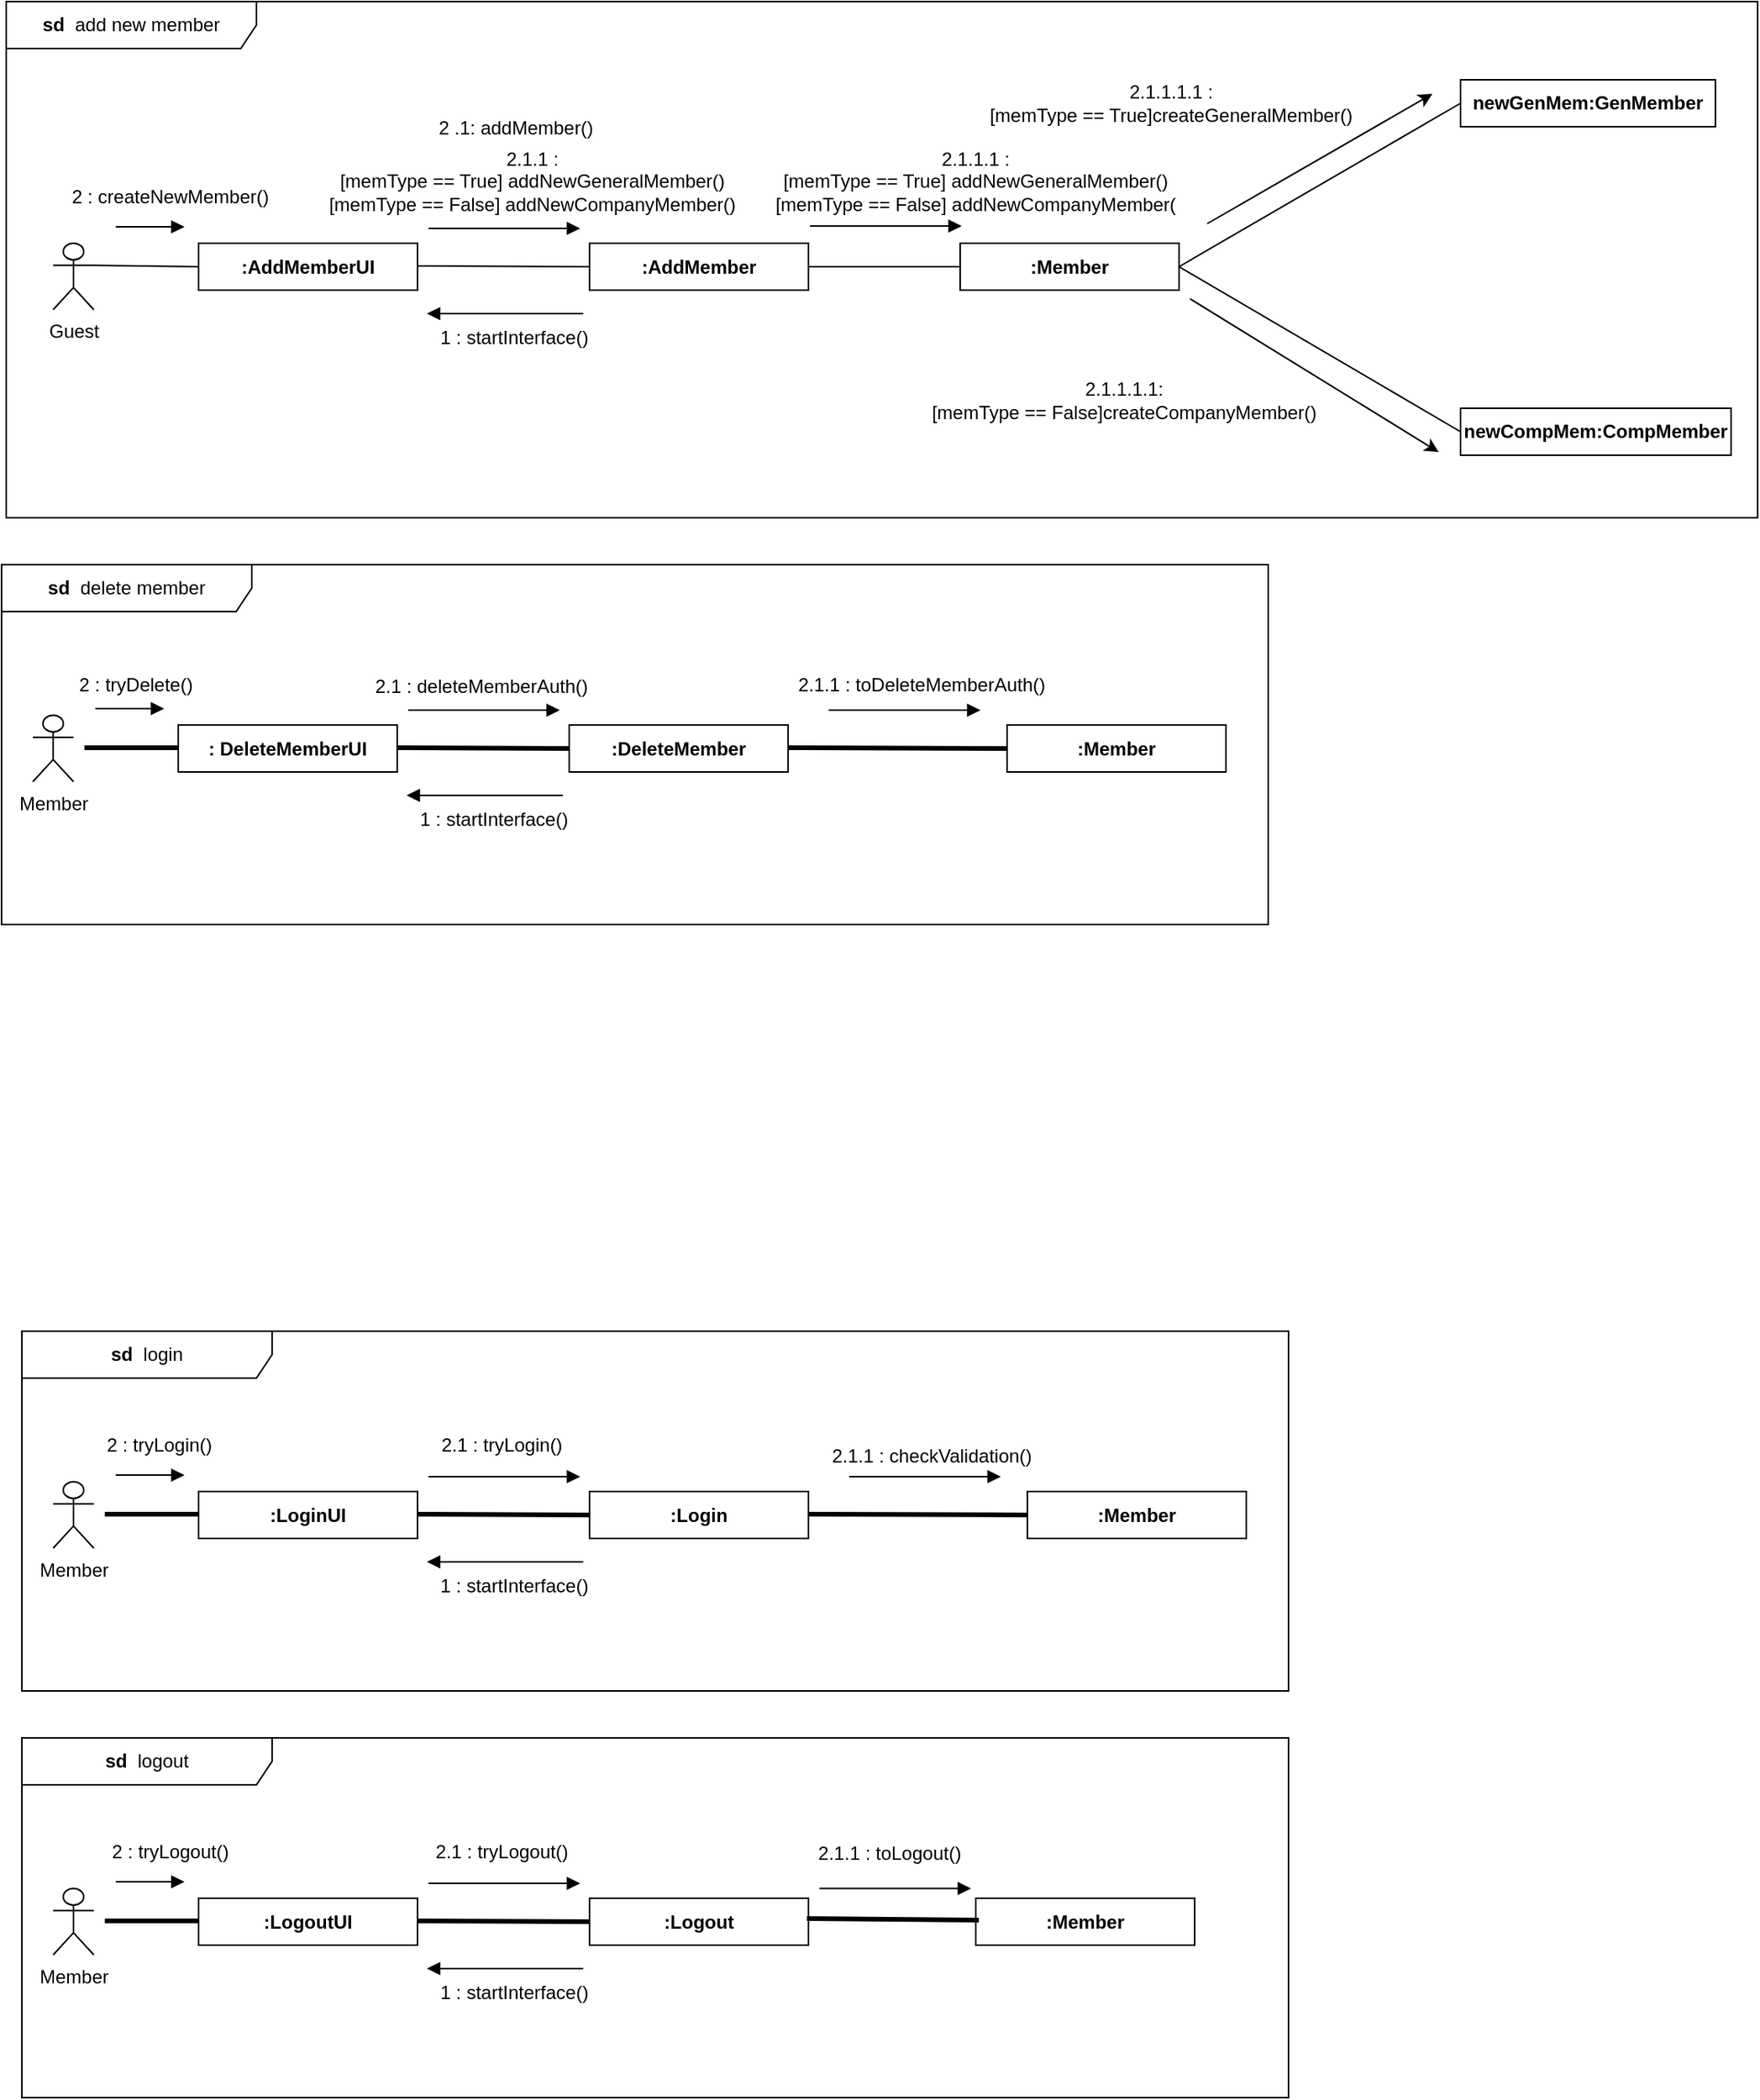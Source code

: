<mxfile version="21.2.8" type="device">
  <diagram name="페이지-1" id="gXcB5Lyos5XIqy0Nvv86">
    <mxGraphModel dx="1194" dy="674" grid="1" gridSize="10" guides="1" tooltips="1" connect="1" arrows="1" fold="1" page="1" pageScale="1" pageWidth="1169" pageHeight="827" math="0" shadow="0">
      <root>
        <mxCell id="0" />
        <mxCell id="1" parent="0" />
        <mxCell id="bPdfdv-mbBdxf3hqXRl3-1" value="&lt;b&gt;sd&amp;nbsp; &lt;/b&gt;add new member" style="shape=umlFrame;whiteSpace=wrap;html=1;pointerEvents=0;recursiveResize=0;container=1;collapsible=0;width=160;" parent="1" vertex="1">
          <mxGeometry x="20" y="10" width="1120" height="330" as="geometry" />
        </mxCell>
        <mxCell id="bPdfdv-mbBdxf3hqXRl3-2" value="Guest" style="shape=umlActor;verticalLabelPosition=bottom;verticalAlign=top;html=1;outlineConnect=0;" parent="bPdfdv-mbBdxf3hqXRl3-1" vertex="1">
          <mxGeometry x="30" y="154.5" width="26" height="42.5" as="geometry" />
        </mxCell>
        <mxCell id="bPdfdv-mbBdxf3hqXRl3-3" value=":AddMemberUI" style="fontStyle=1;whiteSpace=wrap;html=1;" parent="bPdfdv-mbBdxf3hqXRl3-1" vertex="1">
          <mxGeometry x="123" y="154.5" width="140" height="30" as="geometry" />
        </mxCell>
        <mxCell id="bPdfdv-mbBdxf3hqXRl3-4" value=":Member" style="fontStyle=1;whiteSpace=wrap;html=1;" parent="bPdfdv-mbBdxf3hqXRl3-1" vertex="1">
          <mxGeometry x="610" y="154.5" width="140" height="30" as="geometry" />
        </mxCell>
        <mxCell id="bPdfdv-mbBdxf3hqXRl3-5" value=":AddMember" style="fontStyle=1;whiteSpace=wrap;html=1;" parent="bPdfdv-mbBdxf3hqXRl3-1" vertex="1">
          <mxGeometry x="373" y="154.5" width="140" height="30" as="geometry" />
        </mxCell>
        <mxCell id="bPdfdv-mbBdxf3hqXRl3-6" value="newCompMem:CompMember" style="fontStyle=1;whiteSpace=wrap;html=1;" parent="bPdfdv-mbBdxf3hqXRl3-1" vertex="1">
          <mxGeometry x="930" y="260" width="173" height="30" as="geometry" />
        </mxCell>
        <mxCell id="bPdfdv-mbBdxf3hqXRl3-7" value="" style="html=1;verticalAlign=bottom;labelBackgroundColor=none;endArrow=block;endFill=1;rounded=0;" parent="bPdfdv-mbBdxf3hqXRl3-1" edge="1">
          <mxGeometry width="160" relative="1" as="geometry">
            <mxPoint x="70" y="144" as="sourcePoint" />
            <mxPoint x="114" y="144" as="targetPoint" />
          </mxGeometry>
        </mxCell>
        <mxCell id="bPdfdv-mbBdxf3hqXRl3-8" value="" style="html=1;verticalAlign=bottom;labelBackgroundColor=none;endArrow=block;endFill=1;rounded=0;" parent="bPdfdv-mbBdxf3hqXRl3-1" edge="1">
          <mxGeometry width="160" relative="1" as="geometry">
            <mxPoint x="270" y="145" as="sourcePoint" />
            <mxPoint x="367" y="145" as="targetPoint" />
          </mxGeometry>
        </mxCell>
        <mxCell id="bPdfdv-mbBdxf3hqXRl3-9" value="" style="html=1;verticalAlign=bottom;labelBackgroundColor=none;endArrow=block;endFill=1;rounded=0;" parent="bPdfdv-mbBdxf3hqXRl3-1" edge="1">
          <mxGeometry width="160" relative="1" as="geometry">
            <mxPoint x="369" y="199.5" as="sourcePoint" />
            <mxPoint x="269" y="199.5" as="targetPoint" />
          </mxGeometry>
        </mxCell>
        <mxCell id="bPdfdv-mbBdxf3hqXRl3-10" value="1 : startInterface()" style="text;html=1;strokeColor=none;fillColor=none;align=center;verticalAlign=middle;whiteSpace=wrap;rounded=0;" parent="bPdfdv-mbBdxf3hqXRl3-1" vertex="1">
          <mxGeometry x="250" y="199.5" width="150" height="30" as="geometry" />
        </mxCell>
        <mxCell id="bPdfdv-mbBdxf3hqXRl3-11" value="2 : createNewMember()" style="text;html=1;strokeColor=none;fillColor=none;align=center;verticalAlign=middle;whiteSpace=wrap;rounded=0;" parent="bPdfdv-mbBdxf3hqXRl3-1" vertex="1">
          <mxGeometry x="30" y="109.5" width="150" height="30" as="geometry" />
        </mxCell>
        <mxCell id="bPdfdv-mbBdxf3hqXRl3-12" value="2.1.1 : &lt;br&gt;[memType == True] addNewGeneralMember()&lt;br&gt;[memType == False] addNewCompanyMember()" style="text;html=1;strokeColor=none;fillColor=none;align=center;verticalAlign=middle;whiteSpace=wrap;rounded=0;" parent="bPdfdv-mbBdxf3hqXRl3-1" vertex="1">
          <mxGeometry x="203" y="100" width="267" height="30" as="geometry" />
        </mxCell>
        <mxCell id="bPdfdv-mbBdxf3hqXRl3-13" value="2.1.1.1.1 : &lt;br&gt;[memType == True]createGeneralMember()" style="text;html=1;strokeColor=none;fillColor=none;align=center;verticalAlign=middle;whiteSpace=wrap;rounded=0;" parent="bPdfdv-mbBdxf3hqXRl3-1" vertex="1">
          <mxGeometry x="620" y="50" width="250" height="30" as="geometry" />
        </mxCell>
        <mxCell id="bPdfdv-mbBdxf3hqXRl3-14" value="" style="endArrow=none;html=1;rounded=0;entryX=0;entryY=0.5;entryDx=0;entryDy=0;exitX=1;exitY=0.333;exitDx=0;exitDy=0;exitPerimeter=0;" parent="bPdfdv-mbBdxf3hqXRl3-1" source="bPdfdv-mbBdxf3hqXRl3-2" target="bPdfdv-mbBdxf3hqXRl3-3" edge="1">
          <mxGeometry width="50" height="50" relative="1" as="geometry">
            <mxPoint x="83" y="172" as="sourcePoint" />
            <mxPoint x="113" y="152" as="targetPoint" />
          </mxGeometry>
        </mxCell>
        <mxCell id="bPdfdv-mbBdxf3hqXRl3-15" value="" style="endArrow=none;html=1;rounded=0;entryX=0;entryY=0.5;entryDx=0;entryDy=0;exitX=1;exitY=0.333;exitDx=0;exitDy=0;exitPerimeter=0;" parent="bPdfdv-mbBdxf3hqXRl3-1" target="bPdfdv-mbBdxf3hqXRl3-5" edge="1">
          <mxGeometry width="50" height="50" relative="1" as="geometry">
            <mxPoint x="263" y="169" as="sourcePoint" />
            <mxPoint x="330" y="170" as="targetPoint" />
          </mxGeometry>
        </mxCell>
        <mxCell id="bPdfdv-mbBdxf3hqXRl3-16" value="" style="endArrow=none;html=1;rounded=0;entryX=0;entryY=0.5;entryDx=0;entryDy=0;exitX=1;exitY=0.5;exitDx=0;exitDy=0;" parent="bPdfdv-mbBdxf3hqXRl3-1" source="bPdfdv-mbBdxf3hqXRl3-5" target="bPdfdv-mbBdxf3hqXRl3-4" edge="1">
          <mxGeometry width="50" height="50" relative="1" as="geometry">
            <mxPoint x="533" y="169" as="sourcePoint" />
            <mxPoint x="600" y="170" as="targetPoint" />
          </mxGeometry>
        </mxCell>
        <mxCell id="bPdfdv-mbBdxf3hqXRl3-17" value="newGenMem:GenMember" style="fontStyle=1;whiteSpace=wrap;html=1;" parent="bPdfdv-mbBdxf3hqXRl3-1" vertex="1">
          <mxGeometry x="930" y="50" width="163" height="30" as="geometry" />
        </mxCell>
        <mxCell id="bPdfdv-mbBdxf3hqXRl3-18" value="" style="endArrow=none;html=1;rounded=0;exitX=1;exitY=0.5;exitDx=0;exitDy=0;entryX=0;entryY=0.5;entryDx=0;entryDy=0;" parent="bPdfdv-mbBdxf3hqXRl3-1" source="bPdfdv-mbBdxf3hqXRl3-4" target="bPdfdv-mbBdxf3hqXRl3-17" edge="1">
          <mxGeometry width="50" height="50" relative="1" as="geometry">
            <mxPoint x="713" y="184.5" as="sourcePoint" />
            <mxPoint x="713" y="271.5" as="targetPoint" />
          </mxGeometry>
        </mxCell>
        <mxCell id="bPdfdv-mbBdxf3hqXRl3-19" value="" style="endArrow=none;html=1;rounded=0;exitX=1;exitY=0.5;exitDx=0;exitDy=0;entryX=0;entryY=0.5;entryDx=0;entryDy=0;" parent="bPdfdv-mbBdxf3hqXRl3-1" source="bPdfdv-mbBdxf3hqXRl3-4" target="bPdfdv-mbBdxf3hqXRl3-6" edge="1">
          <mxGeometry width="50" height="50" relative="1" as="geometry">
            <mxPoint x="824" y="294.5" as="sourcePoint" />
            <mxPoint x="920" y="294.5" as="targetPoint" />
          </mxGeometry>
        </mxCell>
        <mxCell id="bPdfdv-mbBdxf3hqXRl3-20" value="2.1.1.1 : &lt;br&gt;[memType == True] addNewGeneralMember()&lt;br style=&quot;border-color: var(--border-color);&quot;&gt;[memType == False] addNewCompanyMember(" style="text;html=1;strokeColor=none;fillColor=none;align=center;verticalAlign=middle;whiteSpace=wrap;rounded=0;" parent="bPdfdv-mbBdxf3hqXRl3-1" vertex="1">
          <mxGeometry x="470" y="100" width="300" height="30" as="geometry" />
        </mxCell>
        <mxCell id="bPdfdv-mbBdxf3hqXRl3-21" value="" style="endArrow=classic;html=1;rounded=0;exitX=1;exitY=0.5;exitDx=0;exitDy=0;" parent="bPdfdv-mbBdxf3hqXRl3-1" edge="1">
          <mxGeometry width="50" height="50" relative="1" as="geometry">
            <mxPoint x="768" y="142" as="sourcePoint" />
            <mxPoint x="912" y="59" as="targetPoint" />
          </mxGeometry>
        </mxCell>
        <mxCell id="bPdfdv-mbBdxf3hqXRl3-22" value="" style="endArrow=classic;html=1;rounded=0;entryX=0;entryY=0.5;entryDx=0;entryDy=0;" parent="bPdfdv-mbBdxf3hqXRl3-1" edge="1">
          <mxGeometry width="50" height="50" relative="1" as="geometry">
            <mxPoint x="757" y="190" as="sourcePoint" />
            <mxPoint x="916" y="288" as="targetPoint" />
          </mxGeometry>
        </mxCell>
        <mxCell id="bPdfdv-mbBdxf3hqXRl3-23" value="2.1.1.1.1: &lt;br&gt;[memType == False]createCompanyMember()" style="text;html=1;strokeColor=none;fillColor=none;align=center;verticalAlign=middle;whiteSpace=wrap;rounded=0;" parent="bPdfdv-mbBdxf3hqXRl3-1" vertex="1">
          <mxGeometry x="590" y="240" width="250" height="30" as="geometry" />
        </mxCell>
        <mxCell id="bPdfdv-mbBdxf3hqXRl3-24" value="" style="html=1;verticalAlign=bottom;labelBackgroundColor=none;endArrow=block;endFill=1;rounded=0;" parent="bPdfdv-mbBdxf3hqXRl3-1" edge="1">
          <mxGeometry width="160" relative="1" as="geometry">
            <mxPoint x="514" y="143.5" as="sourcePoint" />
            <mxPoint x="611" y="143.5" as="targetPoint" />
          </mxGeometry>
        </mxCell>
        <mxCell id="jLVkTdFOZGAqYjLsURqS-8" value="2 .1: addMember()" style="text;html=1;strokeColor=none;fillColor=none;align=center;verticalAlign=middle;whiteSpace=wrap;rounded=0;" vertex="1" parent="bPdfdv-mbBdxf3hqXRl3-1">
          <mxGeometry x="251" y="66" width="150" height="30" as="geometry" />
        </mxCell>
        <mxCell id="bPdfdv-mbBdxf3hqXRl3-25" value="&lt;b&gt;sd&amp;nbsp; &lt;/b&gt;delete member" style="shape=umlFrame;whiteSpace=wrap;html=1;pointerEvents=0;recursiveResize=0;container=1;collapsible=0;width=160;" parent="1" vertex="1">
          <mxGeometry x="17" y="370" width="810" height="230" as="geometry" />
        </mxCell>
        <mxCell id="bPdfdv-mbBdxf3hqXRl3-26" value="Member" style="shape=umlActor;verticalLabelPosition=bottom;verticalAlign=top;html=1;outlineConnect=0;" parent="bPdfdv-mbBdxf3hqXRl3-25" vertex="1">
          <mxGeometry x="20" y="96.25" width="26" height="42.5" as="geometry" />
        </mxCell>
        <mxCell id="bPdfdv-mbBdxf3hqXRl3-27" value=": DeleteMemberUI" style="fontStyle=1;whiteSpace=wrap;html=1;" parent="bPdfdv-mbBdxf3hqXRl3-25" vertex="1">
          <mxGeometry x="113" y="102.5" width="140" height="30" as="geometry" />
        </mxCell>
        <mxCell id="bPdfdv-mbBdxf3hqXRl3-28" value=":Member" style="fontStyle=1;whiteSpace=wrap;html=1;" parent="bPdfdv-mbBdxf3hqXRl3-25" vertex="1">
          <mxGeometry x="643" y="102.5" width="140" height="30" as="geometry" />
        </mxCell>
        <mxCell id="bPdfdv-mbBdxf3hqXRl3-29" value=":DeleteMember" style="fontStyle=1;whiteSpace=wrap;html=1;" parent="bPdfdv-mbBdxf3hqXRl3-25" vertex="1">
          <mxGeometry x="363" y="102.5" width="140" height="30" as="geometry" />
        </mxCell>
        <mxCell id="bPdfdv-mbBdxf3hqXRl3-30" value="" style="endArrow=none;startArrow=none;endFill=0;startFill=0;endSize=8;html=1;verticalAlign=bottom;labelBackgroundColor=none;strokeWidth=3;rounded=0;" parent="bPdfdv-mbBdxf3hqXRl3-25" edge="1">
          <mxGeometry width="160" relative="1" as="geometry">
            <mxPoint x="53" y="117" as="sourcePoint" />
            <mxPoint x="113" y="117" as="targetPoint" />
          </mxGeometry>
        </mxCell>
        <mxCell id="bPdfdv-mbBdxf3hqXRl3-31" value="" style="endArrow=none;startArrow=none;endFill=0;startFill=0;endSize=8;html=1;verticalAlign=bottom;labelBackgroundColor=none;strokeWidth=3;rounded=0;entryX=0;entryY=0.5;entryDx=0;entryDy=0;" parent="bPdfdv-mbBdxf3hqXRl3-25" target="bPdfdv-mbBdxf3hqXRl3-29" edge="1">
          <mxGeometry width="160" relative="1" as="geometry">
            <mxPoint x="253" y="117" as="sourcePoint" />
            <mxPoint x="360" y="117" as="targetPoint" />
          </mxGeometry>
        </mxCell>
        <mxCell id="bPdfdv-mbBdxf3hqXRl3-32" value="" style="endArrow=none;startArrow=none;endFill=0;startFill=0;endSize=8;html=1;verticalAlign=bottom;labelBackgroundColor=none;strokeWidth=3;rounded=0;entryX=0;entryY=0.5;entryDx=0;entryDy=0;" parent="bPdfdv-mbBdxf3hqXRl3-25" target="bPdfdv-mbBdxf3hqXRl3-28" edge="1">
          <mxGeometry width="160" relative="1" as="geometry">
            <mxPoint x="503" y="117" as="sourcePoint" />
            <mxPoint x="610" y="120" as="targetPoint" />
          </mxGeometry>
        </mxCell>
        <mxCell id="bPdfdv-mbBdxf3hqXRl3-33" value="" style="html=1;verticalAlign=bottom;labelBackgroundColor=none;endArrow=block;endFill=1;rounded=0;" parent="bPdfdv-mbBdxf3hqXRl3-25" edge="1">
          <mxGeometry width="160" relative="1" as="geometry">
            <mxPoint x="60" y="92" as="sourcePoint" />
            <mxPoint x="104" y="92" as="targetPoint" />
          </mxGeometry>
        </mxCell>
        <mxCell id="bPdfdv-mbBdxf3hqXRl3-34" value="" style="html=1;verticalAlign=bottom;labelBackgroundColor=none;endArrow=block;endFill=1;rounded=0;" parent="bPdfdv-mbBdxf3hqXRl3-25" edge="1">
          <mxGeometry width="160" relative="1" as="geometry">
            <mxPoint x="260" y="93" as="sourcePoint" />
            <mxPoint x="357" y="93" as="targetPoint" />
          </mxGeometry>
        </mxCell>
        <mxCell id="bPdfdv-mbBdxf3hqXRl3-35" value="" style="html=1;verticalAlign=bottom;labelBackgroundColor=none;endArrow=block;endFill=1;rounded=0;" parent="bPdfdv-mbBdxf3hqXRl3-25" edge="1">
          <mxGeometry width="160" relative="1" as="geometry">
            <mxPoint x="529" y="93" as="sourcePoint" />
            <mxPoint x="626" y="93" as="targetPoint" />
          </mxGeometry>
        </mxCell>
        <mxCell id="bPdfdv-mbBdxf3hqXRl3-36" value="" style="html=1;verticalAlign=bottom;labelBackgroundColor=none;endArrow=block;endFill=1;rounded=0;" parent="bPdfdv-mbBdxf3hqXRl3-25" edge="1">
          <mxGeometry width="160" relative="1" as="geometry">
            <mxPoint x="359" y="147.5" as="sourcePoint" />
            <mxPoint x="259" y="147.5" as="targetPoint" />
          </mxGeometry>
        </mxCell>
        <mxCell id="bPdfdv-mbBdxf3hqXRl3-37" value="1 : startInterface()" style="text;html=1;strokeColor=none;fillColor=none;align=center;verticalAlign=middle;whiteSpace=wrap;rounded=0;" parent="bPdfdv-mbBdxf3hqXRl3-25" vertex="1">
          <mxGeometry x="240" y="147.5" width="150" height="30" as="geometry" />
        </mxCell>
        <mxCell id="bPdfdv-mbBdxf3hqXRl3-38" value="2 : tryDelete()" style="text;html=1;strokeColor=none;fillColor=none;align=center;verticalAlign=middle;whiteSpace=wrap;rounded=0;" parent="bPdfdv-mbBdxf3hqXRl3-25" vertex="1">
          <mxGeometry x="11" y="61.5" width="150" height="30" as="geometry" />
        </mxCell>
        <mxCell id="bPdfdv-mbBdxf3hqXRl3-39" value="2.1 : deleteMemberAuth()" style="text;html=1;strokeColor=none;fillColor=none;align=center;verticalAlign=middle;whiteSpace=wrap;rounded=0;" parent="bPdfdv-mbBdxf3hqXRl3-25" vertex="1">
          <mxGeometry x="232" y="62.5" width="150" height="30" as="geometry" />
        </mxCell>
        <mxCell id="bPdfdv-mbBdxf3hqXRl3-40" value="2.1.1 : toDeleteMemberAuth()" style="text;html=1;strokeColor=none;fillColor=none;align=center;verticalAlign=middle;whiteSpace=wrap;rounded=0;" parent="bPdfdv-mbBdxf3hqXRl3-25" vertex="1">
          <mxGeometry x="507" y="61.5" width="163" height="30" as="geometry" />
        </mxCell>
        <mxCell id="bPdfdv-mbBdxf3hqXRl3-41" value="&lt;b&gt;sd&amp;nbsp; &lt;/b&gt;login" style="shape=umlFrame;whiteSpace=wrap;html=1;pointerEvents=0;recursiveResize=0;container=1;collapsible=0;width=160;" parent="1" vertex="1">
          <mxGeometry x="30" y="860" width="810" height="230" as="geometry" />
        </mxCell>
        <mxCell id="bPdfdv-mbBdxf3hqXRl3-42" value="Member" style="shape=umlActor;verticalLabelPosition=bottom;verticalAlign=top;html=1;outlineConnect=0;" parent="bPdfdv-mbBdxf3hqXRl3-41" vertex="1">
          <mxGeometry x="20" y="96.25" width="26" height="42.5" as="geometry" />
        </mxCell>
        <mxCell id="bPdfdv-mbBdxf3hqXRl3-43" value=":LoginUI" style="fontStyle=1;whiteSpace=wrap;html=1;" parent="bPdfdv-mbBdxf3hqXRl3-41" vertex="1">
          <mxGeometry x="113" y="102.5" width="140" height="30" as="geometry" />
        </mxCell>
        <mxCell id="bPdfdv-mbBdxf3hqXRl3-44" value=":Member" style="fontStyle=1;whiteSpace=wrap;html=1;" parent="bPdfdv-mbBdxf3hqXRl3-41" vertex="1">
          <mxGeometry x="643" y="102.5" width="140" height="30" as="geometry" />
        </mxCell>
        <mxCell id="bPdfdv-mbBdxf3hqXRl3-45" value=":Login" style="fontStyle=1;whiteSpace=wrap;html=1;" parent="bPdfdv-mbBdxf3hqXRl3-41" vertex="1">
          <mxGeometry x="363" y="102.5" width="140" height="30" as="geometry" />
        </mxCell>
        <mxCell id="bPdfdv-mbBdxf3hqXRl3-46" value="" style="endArrow=none;startArrow=none;endFill=0;startFill=0;endSize=8;html=1;verticalAlign=bottom;labelBackgroundColor=none;strokeWidth=3;rounded=0;" parent="bPdfdv-mbBdxf3hqXRl3-41" edge="1">
          <mxGeometry width="160" relative="1" as="geometry">
            <mxPoint x="53" y="117" as="sourcePoint" />
            <mxPoint x="113" y="117" as="targetPoint" />
          </mxGeometry>
        </mxCell>
        <mxCell id="bPdfdv-mbBdxf3hqXRl3-47" value="" style="endArrow=none;startArrow=none;endFill=0;startFill=0;endSize=8;html=1;verticalAlign=bottom;labelBackgroundColor=none;strokeWidth=3;rounded=0;entryX=0;entryY=0.5;entryDx=0;entryDy=0;" parent="bPdfdv-mbBdxf3hqXRl3-41" target="bPdfdv-mbBdxf3hqXRl3-45" edge="1">
          <mxGeometry width="160" relative="1" as="geometry">
            <mxPoint x="253" y="117" as="sourcePoint" />
            <mxPoint x="360" y="117" as="targetPoint" />
          </mxGeometry>
        </mxCell>
        <mxCell id="bPdfdv-mbBdxf3hqXRl3-48" value="" style="endArrow=none;startArrow=none;endFill=0;startFill=0;endSize=8;html=1;verticalAlign=bottom;labelBackgroundColor=none;strokeWidth=3;rounded=0;entryX=0;entryY=0.5;entryDx=0;entryDy=0;" parent="bPdfdv-mbBdxf3hqXRl3-41" target="bPdfdv-mbBdxf3hqXRl3-44" edge="1">
          <mxGeometry width="160" relative="1" as="geometry">
            <mxPoint x="503" y="117" as="sourcePoint" />
            <mxPoint x="610" y="120" as="targetPoint" />
          </mxGeometry>
        </mxCell>
        <mxCell id="bPdfdv-mbBdxf3hqXRl3-49" value="" style="html=1;verticalAlign=bottom;labelBackgroundColor=none;endArrow=block;endFill=1;rounded=0;" parent="bPdfdv-mbBdxf3hqXRl3-41" edge="1">
          <mxGeometry width="160" relative="1" as="geometry">
            <mxPoint x="60" y="92" as="sourcePoint" />
            <mxPoint x="104" y="92" as="targetPoint" />
          </mxGeometry>
        </mxCell>
        <mxCell id="bPdfdv-mbBdxf3hqXRl3-50" value="" style="html=1;verticalAlign=bottom;labelBackgroundColor=none;endArrow=block;endFill=1;rounded=0;" parent="bPdfdv-mbBdxf3hqXRl3-41" edge="1">
          <mxGeometry width="160" relative="1" as="geometry">
            <mxPoint x="260" y="93" as="sourcePoint" />
            <mxPoint x="357" y="93" as="targetPoint" />
          </mxGeometry>
        </mxCell>
        <mxCell id="bPdfdv-mbBdxf3hqXRl3-51" value="" style="html=1;verticalAlign=bottom;labelBackgroundColor=none;endArrow=block;endFill=1;rounded=0;" parent="bPdfdv-mbBdxf3hqXRl3-41" edge="1">
          <mxGeometry width="160" relative="1" as="geometry">
            <mxPoint x="529" y="93" as="sourcePoint" />
            <mxPoint x="626" y="93" as="targetPoint" />
          </mxGeometry>
        </mxCell>
        <mxCell id="bPdfdv-mbBdxf3hqXRl3-52" value="" style="html=1;verticalAlign=bottom;labelBackgroundColor=none;endArrow=block;endFill=1;rounded=0;" parent="bPdfdv-mbBdxf3hqXRl3-41" edge="1">
          <mxGeometry width="160" relative="1" as="geometry">
            <mxPoint x="359" y="147.5" as="sourcePoint" />
            <mxPoint x="259" y="147.5" as="targetPoint" />
          </mxGeometry>
        </mxCell>
        <mxCell id="bPdfdv-mbBdxf3hqXRl3-53" value="1 : startInterface()" style="text;html=1;strokeColor=none;fillColor=none;align=center;verticalAlign=middle;whiteSpace=wrap;rounded=0;" parent="bPdfdv-mbBdxf3hqXRl3-41" vertex="1">
          <mxGeometry x="240" y="147.5" width="150" height="30" as="geometry" />
        </mxCell>
        <mxCell id="bPdfdv-mbBdxf3hqXRl3-54" value="2 : tryLogin()" style="text;html=1;strokeColor=none;fillColor=none;align=center;verticalAlign=middle;whiteSpace=wrap;rounded=0;" parent="bPdfdv-mbBdxf3hqXRl3-41" vertex="1">
          <mxGeometry x="13" y="57.5" width="150" height="30" as="geometry" />
        </mxCell>
        <mxCell id="bPdfdv-mbBdxf3hqXRl3-55" value="2.1 : tryLogin()" style="text;html=1;strokeColor=none;fillColor=none;align=center;verticalAlign=middle;whiteSpace=wrap;rounded=0;" parent="bPdfdv-mbBdxf3hqXRl3-41" vertex="1">
          <mxGeometry x="232" y="57.5" width="150" height="30" as="geometry" />
        </mxCell>
        <mxCell id="bPdfdv-mbBdxf3hqXRl3-56" value="2.1.1 : checkValidation()" style="text;html=1;strokeColor=none;fillColor=none;align=center;verticalAlign=middle;whiteSpace=wrap;rounded=0;" parent="bPdfdv-mbBdxf3hqXRl3-41" vertex="1">
          <mxGeometry x="507" y="64.5" width="150" height="30" as="geometry" />
        </mxCell>
        <mxCell id="bPdfdv-mbBdxf3hqXRl3-57" value="&lt;b&gt;sd&amp;nbsp;&lt;/b&gt; logout" style="shape=umlFrame;whiteSpace=wrap;html=1;pointerEvents=0;recursiveResize=0;container=1;collapsible=0;width=160;" parent="1" vertex="1">
          <mxGeometry x="30" y="1120" width="810" height="230" as="geometry" />
        </mxCell>
        <mxCell id="bPdfdv-mbBdxf3hqXRl3-58" value="Member" style="shape=umlActor;verticalLabelPosition=bottom;verticalAlign=top;html=1;outlineConnect=0;" parent="bPdfdv-mbBdxf3hqXRl3-57" vertex="1">
          <mxGeometry x="20" y="96.25" width="26" height="42.5" as="geometry" />
        </mxCell>
        <mxCell id="bPdfdv-mbBdxf3hqXRl3-59" value=":LogoutUI" style="fontStyle=1;whiteSpace=wrap;html=1;" parent="bPdfdv-mbBdxf3hqXRl3-57" vertex="1">
          <mxGeometry x="113" y="102.5" width="140" height="30" as="geometry" />
        </mxCell>
        <mxCell id="bPdfdv-mbBdxf3hqXRl3-60" value=":Logout" style="fontStyle=1;whiteSpace=wrap;html=1;" parent="bPdfdv-mbBdxf3hqXRl3-57" vertex="1">
          <mxGeometry x="363" y="102.5" width="140" height="30" as="geometry" />
        </mxCell>
        <mxCell id="bPdfdv-mbBdxf3hqXRl3-61" value="" style="endArrow=none;startArrow=none;endFill=0;startFill=0;endSize=8;html=1;verticalAlign=bottom;labelBackgroundColor=none;strokeWidth=3;rounded=0;" parent="bPdfdv-mbBdxf3hqXRl3-57" edge="1">
          <mxGeometry width="160" relative="1" as="geometry">
            <mxPoint x="53" y="117" as="sourcePoint" />
            <mxPoint x="113" y="117" as="targetPoint" />
          </mxGeometry>
        </mxCell>
        <mxCell id="bPdfdv-mbBdxf3hqXRl3-62" value="" style="endArrow=none;startArrow=none;endFill=0;startFill=0;endSize=8;html=1;verticalAlign=bottom;labelBackgroundColor=none;strokeWidth=3;rounded=0;entryX=0;entryY=0.5;entryDx=0;entryDy=0;" parent="bPdfdv-mbBdxf3hqXRl3-57" target="bPdfdv-mbBdxf3hqXRl3-60" edge="1">
          <mxGeometry width="160" relative="1" as="geometry">
            <mxPoint x="253" y="117" as="sourcePoint" />
            <mxPoint x="360" y="117" as="targetPoint" />
          </mxGeometry>
        </mxCell>
        <mxCell id="bPdfdv-mbBdxf3hqXRl3-63" value="" style="html=1;verticalAlign=bottom;labelBackgroundColor=none;endArrow=block;endFill=1;rounded=0;" parent="bPdfdv-mbBdxf3hqXRl3-57" edge="1">
          <mxGeometry width="160" relative="1" as="geometry">
            <mxPoint x="60" y="92" as="sourcePoint" />
            <mxPoint x="104" y="92" as="targetPoint" />
          </mxGeometry>
        </mxCell>
        <mxCell id="bPdfdv-mbBdxf3hqXRl3-64" value="" style="html=1;verticalAlign=bottom;labelBackgroundColor=none;endArrow=block;endFill=1;rounded=0;" parent="bPdfdv-mbBdxf3hqXRl3-57" edge="1">
          <mxGeometry width="160" relative="1" as="geometry">
            <mxPoint x="260" y="93" as="sourcePoint" />
            <mxPoint x="357" y="93" as="targetPoint" />
          </mxGeometry>
        </mxCell>
        <mxCell id="bPdfdv-mbBdxf3hqXRl3-65" value="" style="html=1;verticalAlign=bottom;labelBackgroundColor=none;endArrow=block;endFill=1;rounded=0;" parent="bPdfdv-mbBdxf3hqXRl3-57" edge="1">
          <mxGeometry width="160" relative="1" as="geometry">
            <mxPoint x="359" y="147.5" as="sourcePoint" />
            <mxPoint x="259" y="147.5" as="targetPoint" />
          </mxGeometry>
        </mxCell>
        <mxCell id="bPdfdv-mbBdxf3hqXRl3-66" value="1 : startInterface()" style="text;html=1;strokeColor=none;fillColor=none;align=center;verticalAlign=middle;whiteSpace=wrap;rounded=0;" parent="bPdfdv-mbBdxf3hqXRl3-57" vertex="1">
          <mxGeometry x="240" y="147.5" width="150" height="30" as="geometry" />
        </mxCell>
        <mxCell id="bPdfdv-mbBdxf3hqXRl3-67" value="2 : tryLogout()" style="text;html=1;strokeColor=none;fillColor=none;align=center;verticalAlign=middle;whiteSpace=wrap;rounded=0;" parent="bPdfdv-mbBdxf3hqXRl3-57" vertex="1">
          <mxGeometry x="20" y="57.5" width="150" height="30" as="geometry" />
        </mxCell>
        <mxCell id="bPdfdv-mbBdxf3hqXRl3-68" value="2.1 : tryLogout()" style="text;html=1;strokeColor=none;fillColor=none;align=center;verticalAlign=middle;whiteSpace=wrap;rounded=0;" parent="bPdfdv-mbBdxf3hqXRl3-57" vertex="1">
          <mxGeometry x="232" y="57.5" width="150" height="30" as="geometry" />
        </mxCell>
        <mxCell id="jLVkTdFOZGAqYjLsURqS-4" value=":Member" style="fontStyle=1;whiteSpace=wrap;html=1;" vertex="1" parent="bPdfdv-mbBdxf3hqXRl3-57">
          <mxGeometry x="610" y="102.5" width="140" height="30" as="geometry" />
        </mxCell>
        <mxCell id="jLVkTdFOZGAqYjLsURqS-5" value="" style="endArrow=none;startArrow=none;endFill=0;startFill=0;endSize=8;html=1;verticalAlign=bottom;labelBackgroundColor=none;strokeWidth=3;rounded=0;entryX=0;entryY=0.5;entryDx=0;entryDy=0;" edge="1" parent="bPdfdv-mbBdxf3hqXRl3-57">
          <mxGeometry width="160" relative="1" as="geometry">
            <mxPoint x="502" y="115.5" as="sourcePoint" />
            <mxPoint x="612" y="116.5" as="targetPoint" />
          </mxGeometry>
        </mxCell>
        <mxCell id="jLVkTdFOZGAqYjLsURqS-6" value="2.1.1 : toLogout()" style="text;html=1;strokeColor=none;fillColor=none;align=center;verticalAlign=middle;whiteSpace=wrap;rounded=0;" vertex="1" parent="bPdfdv-mbBdxf3hqXRl3-57">
          <mxGeometry x="480" y="58.5" width="150" height="30" as="geometry" />
        </mxCell>
        <mxCell id="jLVkTdFOZGAqYjLsURqS-7" value="" style="html=1;verticalAlign=bottom;labelBackgroundColor=none;endArrow=block;endFill=1;rounded=0;" edge="1" parent="bPdfdv-mbBdxf3hqXRl3-57">
          <mxGeometry width="160" relative="1" as="geometry">
            <mxPoint x="510" y="96.25" as="sourcePoint" />
            <mxPoint x="607" y="96.25" as="targetPoint" />
          </mxGeometry>
        </mxCell>
      </root>
    </mxGraphModel>
  </diagram>
</mxfile>
